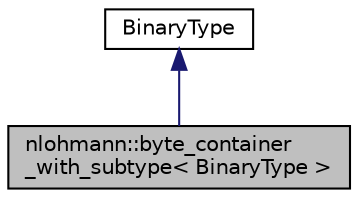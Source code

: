 digraph "nlohmann::byte_container_with_subtype&lt; BinaryType &gt;"
{
 // LATEX_PDF_SIZE
  edge [fontname="Helvetica",fontsize="10",labelfontname="Helvetica",labelfontsize="10"];
  node [fontname="Helvetica",fontsize="10",shape=record];
  Node1 [label="nlohmann::byte_container\l_with_subtype\< BinaryType \>",height=0.2,width=0.4,color="black", fillcolor="grey75", style="filled", fontcolor="black",tooltip="an internal type for a backed binary type"];
  Node2 -> Node1 [dir="back",color="midnightblue",fontsize="10",style="solid",fontname="Helvetica"];
  Node2 [label="BinaryType",height=0.2,width=0.4,color="black", fillcolor="white", style="filled",URL="$classBinaryType.html",tooltip=" "];
}
